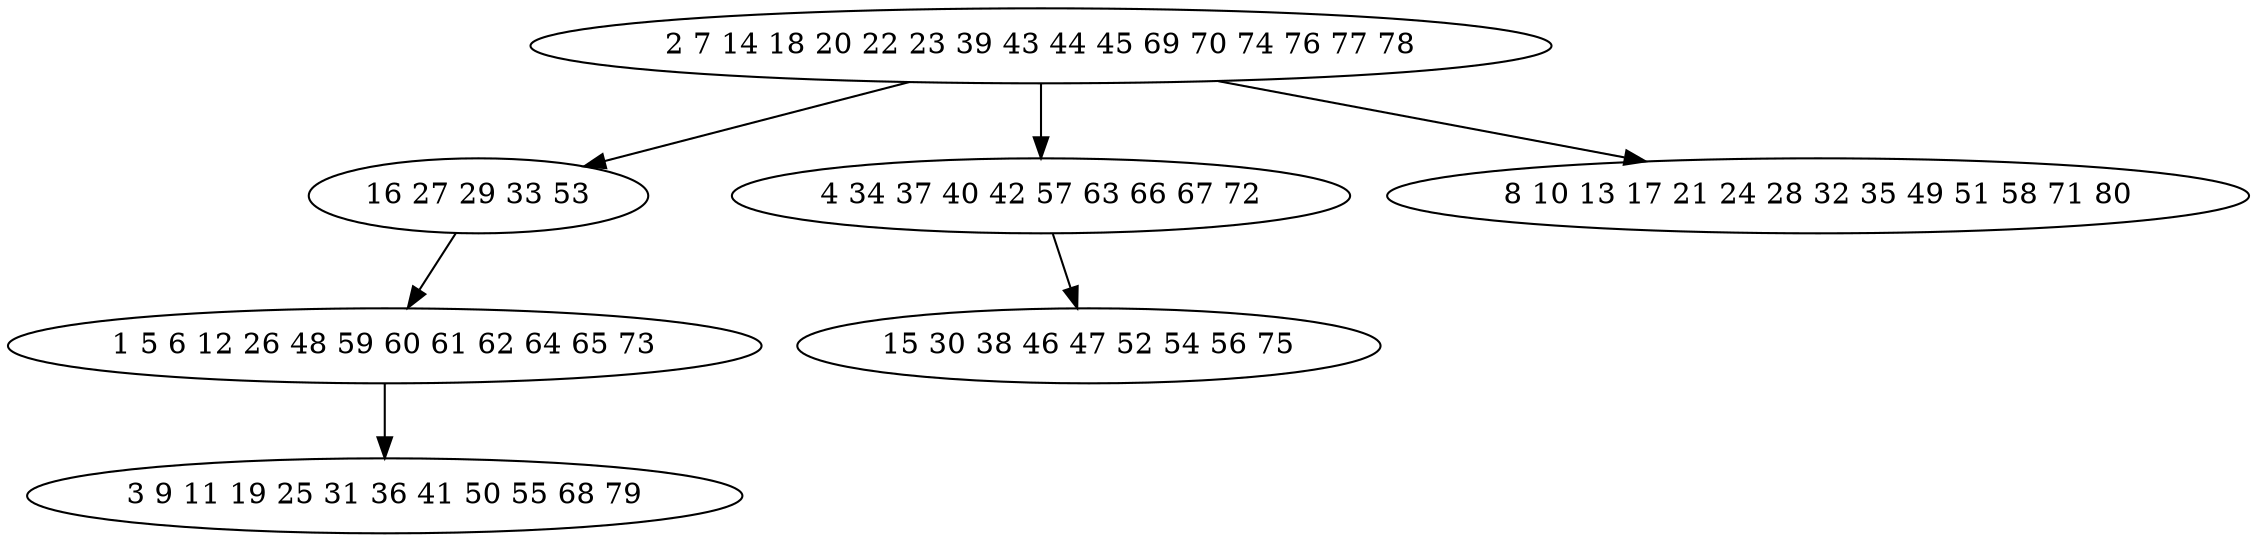 digraph true_tree {
	"0" -> "1"
	"0" -> "2"
	"1" -> "3"
	"0" -> "4"
	"2" -> "5"
	"3" -> "6"
	"0" [label="2 7 14 18 20 22 23 39 43 44 45 69 70 74 76 77 78"];
	"1" [label="16 27 29 33 53"];
	"2" [label="4 34 37 40 42 57 63 66 67 72"];
	"3" [label="1 5 6 12 26 48 59 60 61 62 64 65 73"];
	"4" [label="8 10 13 17 21 24 28 32 35 49 51 58 71 80"];
	"5" [label="15 30 38 46 47 52 54 56 75"];
	"6" [label="3 9 11 19 25 31 36 41 50 55 68 79"];
}

